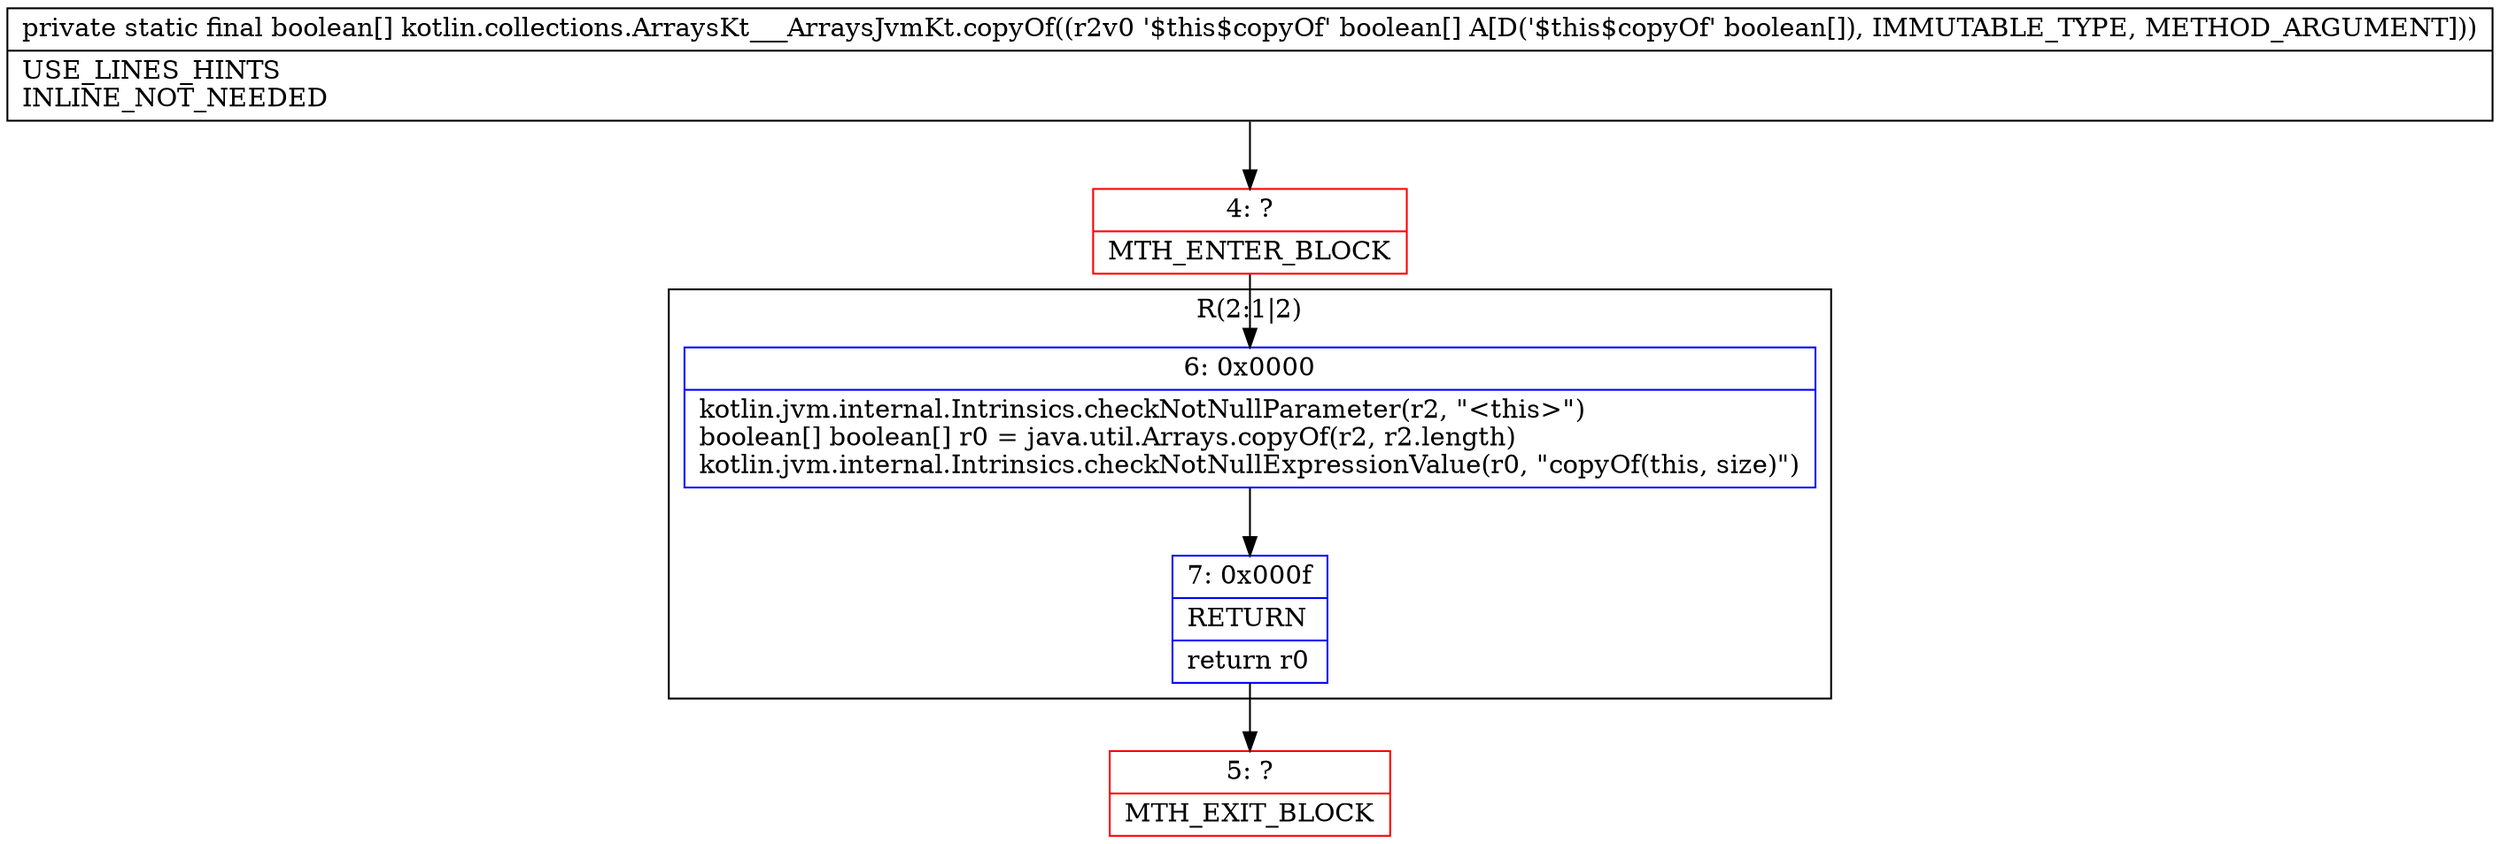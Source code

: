 digraph "CFG forkotlin.collections.ArraysKt___ArraysJvmKt.copyOf([Z)[Z" {
subgraph cluster_Region_2068606078 {
label = "R(2:1|2)";
node [shape=record,color=blue];
Node_6 [shape=record,label="{6\:\ 0x0000|kotlin.jvm.internal.Intrinsics.checkNotNullParameter(r2, \"\<this\>\")\lboolean[] boolean[] r0 = java.util.Arrays.copyOf(r2, r2.length)\lkotlin.jvm.internal.Intrinsics.checkNotNullExpressionValue(r0, \"copyOf(this, size)\")\l}"];
Node_7 [shape=record,label="{7\:\ 0x000f|RETURN\l|return r0\l}"];
}
Node_4 [shape=record,color=red,label="{4\:\ ?|MTH_ENTER_BLOCK\l}"];
Node_5 [shape=record,color=red,label="{5\:\ ?|MTH_EXIT_BLOCK\l}"];
MethodNode[shape=record,label="{private static final boolean[] kotlin.collections.ArraysKt___ArraysJvmKt.copyOf((r2v0 '$this$copyOf' boolean[] A[D('$this$copyOf' boolean[]), IMMUTABLE_TYPE, METHOD_ARGUMENT]))  | USE_LINES_HINTS\lINLINE_NOT_NEEDED\l}"];
MethodNode -> Node_4;Node_6 -> Node_7;
Node_7 -> Node_5;
Node_4 -> Node_6;
}

